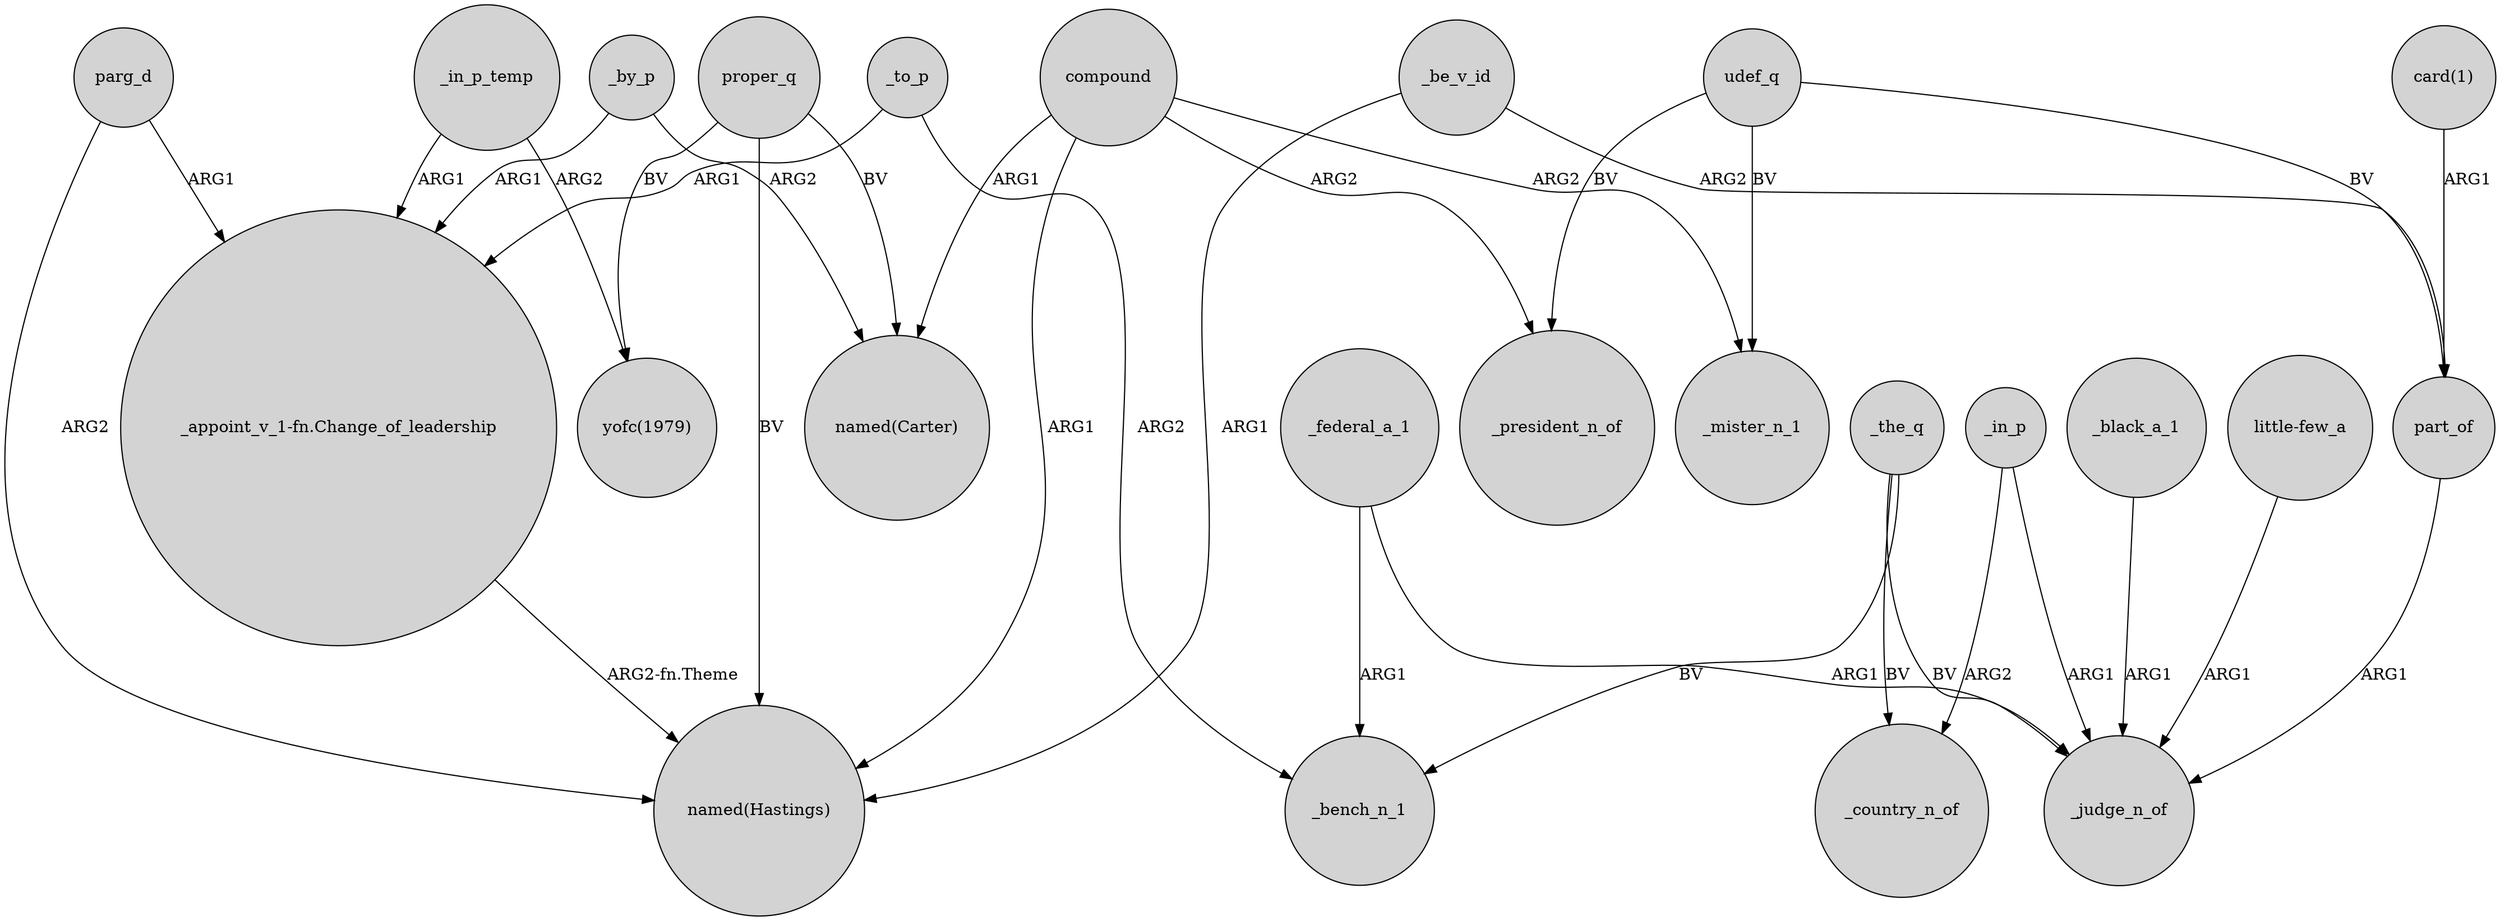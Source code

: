 digraph {
	node [shape=circle style=filled]
	_the_q -> _bench_n_1 [label=BV]
	_by_p -> "_appoint_v_1-fn.Change_of_leadership" [label=ARG1]
	udef_q -> part_of [label=BV]
	compound -> _president_n_of [label=ARG2]
	"little-few_a" -> _judge_n_of [label=ARG1]
	compound -> "named(Carter)" [label=ARG1]
	"_appoint_v_1-fn.Change_of_leadership" -> "named(Hastings)" [label="ARG2-fn.Theme"]
	_to_p -> _bench_n_1 [label=ARG2]
	_by_p -> "named(Carter)" [label=ARG2]
	_be_v_id -> "named(Hastings)" [label=ARG1]
	compound -> _mister_n_1 [label=ARG2]
	parg_d -> "named(Hastings)" [label=ARG2]
	udef_q -> _mister_n_1 [label=BV]
	_in_p -> _country_n_of [label=ARG2]
	_in_p_temp -> "_appoint_v_1-fn.Change_of_leadership" [label=ARG1]
	proper_q -> "named(Carter)" [label=BV]
	part_of -> _judge_n_of [label=ARG1]
	compound -> "named(Hastings)" [label=ARG1]
	_the_q -> _country_n_of [label=BV]
	proper_q -> "named(Hastings)" [label=BV]
	udef_q -> _president_n_of [label=BV]
	_black_a_1 -> _judge_n_of [label=ARG1]
	_in_p -> _judge_n_of [label=ARG1]
	parg_d -> "_appoint_v_1-fn.Change_of_leadership" [label=ARG1]
	proper_q -> "yofc(1979)" [label=BV]
	"card(1)" -> part_of [label=ARG1]
	_federal_a_1 -> _bench_n_1 [label=ARG1]
	_in_p_temp -> "yofc(1979)" [label=ARG2]
	_federal_a_1 -> _judge_n_of [label=ARG1]
	_the_q -> _judge_n_of [label=BV]
	_be_v_id -> part_of [label=ARG2]
	_to_p -> "_appoint_v_1-fn.Change_of_leadership" [label=ARG1]
}
